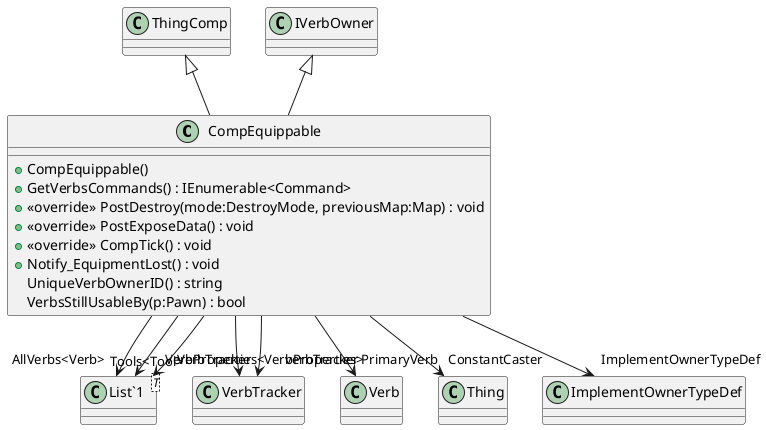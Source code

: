 @startuml
class CompEquippable {
    + CompEquippable()
    + GetVerbsCommands() : IEnumerable<Command>
    + <<override>> PostDestroy(mode:DestroyMode, previousMap:Map) : void
    + <<override>> PostExposeData() : void
    + <<override>> CompTick() : void
    + Notify_EquipmentLost() : void
    UniqueVerbOwnerID() : string
    VerbsStillUsableBy(p:Pawn) : bool
}
class "List`1"<T> {
}
ThingComp <|-- CompEquippable
IVerbOwner <|-- CompEquippable
CompEquippable --> "verbTracker" VerbTracker
CompEquippable --> "AllVerbs<Verb>" "List`1"
CompEquippable --> "PrimaryVerb" Verb
CompEquippable --> "VerbTracker" VerbTracker
CompEquippable --> "VerbProperties<VerbProperties>" "List`1"
CompEquippable --> "Tools<Tool>" "List`1"
CompEquippable --> "ConstantCaster" Thing
CompEquippable --> "ImplementOwnerTypeDef" ImplementOwnerTypeDef
@enduml
